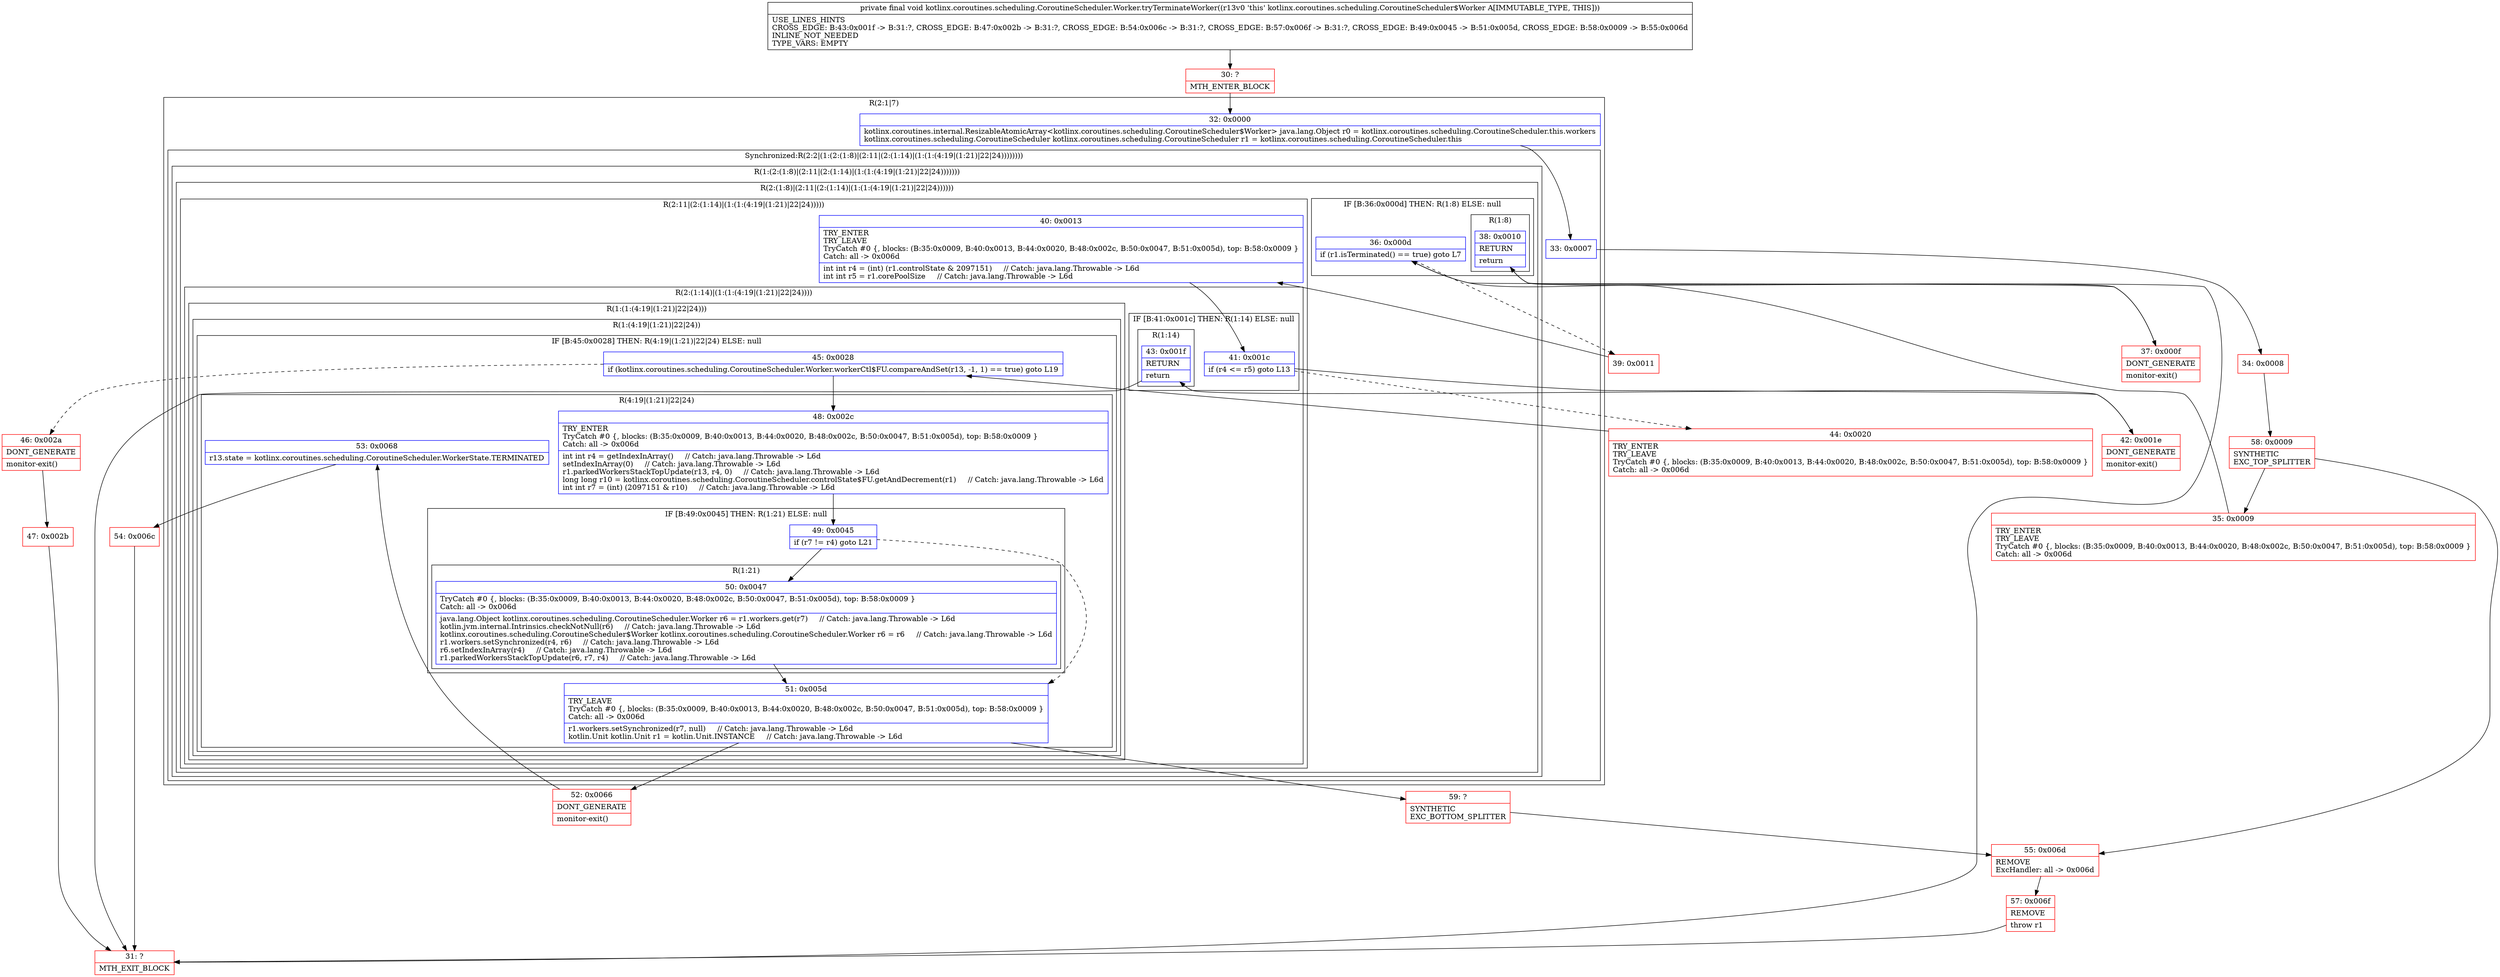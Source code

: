 digraph "CFG forkotlinx.coroutines.scheduling.CoroutineScheduler.Worker.tryTerminateWorker()V" {
subgraph cluster_Region_422008825 {
label = "R(2:1|7)";
node [shape=record,color=blue];
Node_32 [shape=record,label="{32\:\ 0x0000|kotlinx.coroutines.internal.ResizableAtomicArray\<kotlinx.coroutines.scheduling.CoroutineScheduler$Worker\> java.lang.Object r0 = kotlinx.coroutines.scheduling.CoroutineScheduler.this.workers\lkotlinx.coroutines.scheduling.CoroutineScheduler kotlinx.coroutines.scheduling.CoroutineScheduler r1 = kotlinx.coroutines.scheduling.CoroutineScheduler.this\l}"];
subgraph cluster_SynchronizedRegion_562002648 {
label = "Synchronized:R(2:2|(1:(2:(1:8)|(2:11|(2:(1:14)|(1:(1:(4:19|(1:21)|22|24))))))))";
node [shape=record,color=blue];
Node_33 [shape=record,label="{33\:\ 0x0007}"];
subgraph cluster_Region_1241803403 {
label = "R(1:(2:(1:8)|(2:11|(2:(1:14)|(1:(1:(4:19|(1:21)|22|24)))))))";
node [shape=record,color=blue];
subgraph cluster_Region_433677905 {
label = "R(2:(1:8)|(2:11|(2:(1:14)|(1:(1:(4:19|(1:21)|22|24))))))";
node [shape=record,color=blue];
subgraph cluster_IfRegion_612311370 {
label = "IF [B:36:0x000d] THEN: R(1:8) ELSE: null";
node [shape=record,color=blue];
Node_36 [shape=record,label="{36\:\ 0x000d|if (r1.isTerminated() == true) goto L7\l}"];
subgraph cluster_Region_1445029396 {
label = "R(1:8)";
node [shape=record,color=blue];
Node_38 [shape=record,label="{38\:\ 0x0010|RETURN\l|return\l}"];
}
}
subgraph cluster_Region_2044123531 {
label = "R(2:11|(2:(1:14)|(1:(1:(4:19|(1:21)|22|24)))))";
node [shape=record,color=blue];
Node_40 [shape=record,label="{40\:\ 0x0013|TRY_ENTER\lTRY_LEAVE\lTryCatch #0 \{, blocks: (B:35:0x0009, B:40:0x0013, B:44:0x0020, B:48:0x002c, B:50:0x0047, B:51:0x005d), top: B:58:0x0009 \}\lCatch: all \-\> 0x006d\l|int int r4 = (int) (r1.controlState & 2097151)     \/\/ Catch: java.lang.Throwable \-\> L6d\lint int r5 = r1.corePoolSize     \/\/ Catch: java.lang.Throwable \-\> L6d\l}"];
subgraph cluster_Region_983180076 {
label = "R(2:(1:14)|(1:(1:(4:19|(1:21)|22|24))))";
node [shape=record,color=blue];
subgraph cluster_IfRegion_1572261312 {
label = "IF [B:41:0x001c] THEN: R(1:14) ELSE: null";
node [shape=record,color=blue];
Node_41 [shape=record,label="{41\:\ 0x001c|if (r4 \<= r5) goto L13\l}"];
subgraph cluster_Region_1394824902 {
label = "R(1:14)";
node [shape=record,color=blue];
Node_43 [shape=record,label="{43\:\ 0x001f|RETURN\l|return\l}"];
}
}
subgraph cluster_Region_18503965 {
label = "R(1:(1:(4:19|(1:21)|22|24)))";
node [shape=record,color=blue];
subgraph cluster_Region_1557569260 {
label = "R(1:(4:19|(1:21)|22|24))";
node [shape=record,color=blue];
subgraph cluster_IfRegion_926831897 {
label = "IF [B:45:0x0028] THEN: R(4:19|(1:21)|22|24) ELSE: null";
node [shape=record,color=blue];
Node_45 [shape=record,label="{45\:\ 0x0028|if (kotlinx.coroutines.scheduling.CoroutineScheduler.Worker.workerCtl$FU.compareAndSet(r13, \-1, 1) == true) goto L19\l}"];
subgraph cluster_Region_1517142487 {
label = "R(4:19|(1:21)|22|24)";
node [shape=record,color=blue];
Node_48 [shape=record,label="{48\:\ 0x002c|TRY_ENTER\lTryCatch #0 \{, blocks: (B:35:0x0009, B:40:0x0013, B:44:0x0020, B:48:0x002c, B:50:0x0047, B:51:0x005d), top: B:58:0x0009 \}\lCatch: all \-\> 0x006d\l|int int r4 = getIndexInArray()     \/\/ Catch: java.lang.Throwable \-\> L6d\lsetIndexInArray(0)     \/\/ Catch: java.lang.Throwable \-\> L6d\lr1.parkedWorkersStackTopUpdate(r13, r4, 0)     \/\/ Catch: java.lang.Throwable \-\> L6d\llong long r10 = kotlinx.coroutines.scheduling.CoroutineScheduler.controlState$FU.getAndDecrement(r1)     \/\/ Catch: java.lang.Throwable \-\> L6d\lint int r7 = (int) (2097151 & r10)     \/\/ Catch: java.lang.Throwable \-\> L6d\l}"];
subgraph cluster_IfRegion_316886396 {
label = "IF [B:49:0x0045] THEN: R(1:21) ELSE: null";
node [shape=record,color=blue];
Node_49 [shape=record,label="{49\:\ 0x0045|if (r7 != r4) goto L21\l}"];
subgraph cluster_Region_2017784 {
label = "R(1:21)";
node [shape=record,color=blue];
Node_50 [shape=record,label="{50\:\ 0x0047|TryCatch #0 \{, blocks: (B:35:0x0009, B:40:0x0013, B:44:0x0020, B:48:0x002c, B:50:0x0047, B:51:0x005d), top: B:58:0x0009 \}\lCatch: all \-\> 0x006d\l|java.lang.Object kotlinx.coroutines.scheduling.CoroutineScheduler.Worker r6 = r1.workers.get(r7)     \/\/ Catch: java.lang.Throwable \-\> L6d\lkotlin.jvm.internal.Intrinsics.checkNotNull(r6)     \/\/ Catch: java.lang.Throwable \-\> L6d\lkotlinx.coroutines.scheduling.CoroutineScheduler$Worker kotlinx.coroutines.scheduling.CoroutineScheduler.Worker r6 = r6     \/\/ Catch: java.lang.Throwable \-\> L6d\lr1.workers.setSynchronized(r4, r6)     \/\/ Catch: java.lang.Throwable \-\> L6d\lr6.setIndexInArray(r4)     \/\/ Catch: java.lang.Throwable \-\> L6d\lr1.parkedWorkersStackTopUpdate(r6, r7, r4)     \/\/ Catch: java.lang.Throwable \-\> L6d\l}"];
}
}
Node_51 [shape=record,label="{51\:\ 0x005d|TRY_LEAVE\lTryCatch #0 \{, blocks: (B:35:0x0009, B:40:0x0013, B:44:0x0020, B:48:0x002c, B:50:0x0047, B:51:0x005d), top: B:58:0x0009 \}\lCatch: all \-\> 0x006d\l|r1.workers.setSynchronized(r7, null)     \/\/ Catch: java.lang.Throwable \-\> L6d\lkotlin.Unit kotlin.Unit r1 = kotlin.Unit.INSTANCE     \/\/ Catch: java.lang.Throwable \-\> L6d\l}"];
Node_53 [shape=record,label="{53\:\ 0x0068|r13.state = kotlinx.coroutines.scheduling.CoroutineScheduler.WorkerState.TERMINATED\l}"];
}
}
}
}
}
}
}
}
}
}
Node_30 [shape=record,color=red,label="{30\:\ ?|MTH_ENTER_BLOCK\l}"];
Node_34 [shape=record,color=red,label="{34\:\ 0x0008}"];
Node_58 [shape=record,color=red,label="{58\:\ 0x0009|SYNTHETIC\lEXC_TOP_SPLITTER\l}"];
Node_35 [shape=record,color=red,label="{35\:\ 0x0009|TRY_ENTER\lTRY_LEAVE\lTryCatch #0 \{, blocks: (B:35:0x0009, B:40:0x0013, B:44:0x0020, B:48:0x002c, B:50:0x0047, B:51:0x005d), top: B:58:0x0009 \}\lCatch: all \-\> 0x006d\l}"];
Node_37 [shape=record,color=red,label="{37\:\ 0x000f|DONT_GENERATE\l|monitor\-exit()\l}"];
Node_31 [shape=record,color=red,label="{31\:\ ?|MTH_EXIT_BLOCK\l}"];
Node_39 [shape=record,color=red,label="{39\:\ 0x0011}"];
Node_42 [shape=record,color=red,label="{42\:\ 0x001e|DONT_GENERATE\l|monitor\-exit()\l}"];
Node_44 [shape=record,color=red,label="{44\:\ 0x0020|TRY_ENTER\lTRY_LEAVE\lTryCatch #0 \{, blocks: (B:35:0x0009, B:40:0x0013, B:44:0x0020, B:48:0x002c, B:50:0x0047, B:51:0x005d), top: B:58:0x0009 \}\lCatch: all \-\> 0x006d\l}"];
Node_46 [shape=record,color=red,label="{46\:\ 0x002a|DONT_GENERATE\l|monitor\-exit()\l}"];
Node_47 [shape=record,color=red,label="{47\:\ 0x002b}"];
Node_52 [shape=record,color=red,label="{52\:\ 0x0066|DONT_GENERATE\l|monitor\-exit()\l}"];
Node_54 [shape=record,color=red,label="{54\:\ 0x006c}"];
Node_59 [shape=record,color=red,label="{59\:\ ?|SYNTHETIC\lEXC_BOTTOM_SPLITTER\l}"];
Node_55 [shape=record,color=red,label="{55\:\ 0x006d|REMOVE\lExcHandler: all \-\> 0x006d\l}"];
Node_57 [shape=record,color=red,label="{57\:\ 0x006f|REMOVE\l|throw r1\l}"];
MethodNode[shape=record,label="{private final void kotlinx.coroutines.scheduling.CoroutineScheduler.Worker.tryTerminateWorker((r13v0 'this' kotlinx.coroutines.scheduling.CoroutineScheduler$Worker A[IMMUTABLE_TYPE, THIS]))  | USE_LINES_HINTS\lCROSS_EDGE: B:43:0x001f \-\> B:31:?, CROSS_EDGE: B:47:0x002b \-\> B:31:?, CROSS_EDGE: B:54:0x006c \-\> B:31:?, CROSS_EDGE: B:57:0x006f \-\> B:31:?, CROSS_EDGE: B:49:0x0045 \-\> B:51:0x005d, CROSS_EDGE: B:58:0x0009 \-\> B:55:0x006d\lINLINE_NOT_NEEDED\lTYPE_VARS: EMPTY\l}"];
MethodNode -> Node_30;Node_32 -> Node_33;
Node_33 -> Node_34;
Node_36 -> Node_37;
Node_36 -> Node_39[style=dashed];
Node_38 -> Node_31;
Node_40 -> Node_41;
Node_41 -> Node_42;
Node_41 -> Node_44[style=dashed];
Node_43 -> Node_31;
Node_45 -> Node_46[style=dashed];
Node_45 -> Node_48;
Node_48 -> Node_49;
Node_49 -> Node_50;
Node_49 -> Node_51[style=dashed];
Node_50 -> Node_51;
Node_51 -> Node_52;
Node_51 -> Node_59;
Node_53 -> Node_54;
Node_30 -> Node_32;
Node_34 -> Node_58;
Node_58 -> Node_35;
Node_58 -> Node_55;
Node_35 -> Node_36;
Node_37 -> Node_38;
Node_39 -> Node_40;
Node_42 -> Node_43;
Node_44 -> Node_45;
Node_46 -> Node_47;
Node_47 -> Node_31;
Node_52 -> Node_53;
Node_54 -> Node_31;
Node_59 -> Node_55;
Node_55 -> Node_57;
Node_57 -> Node_31;
}

